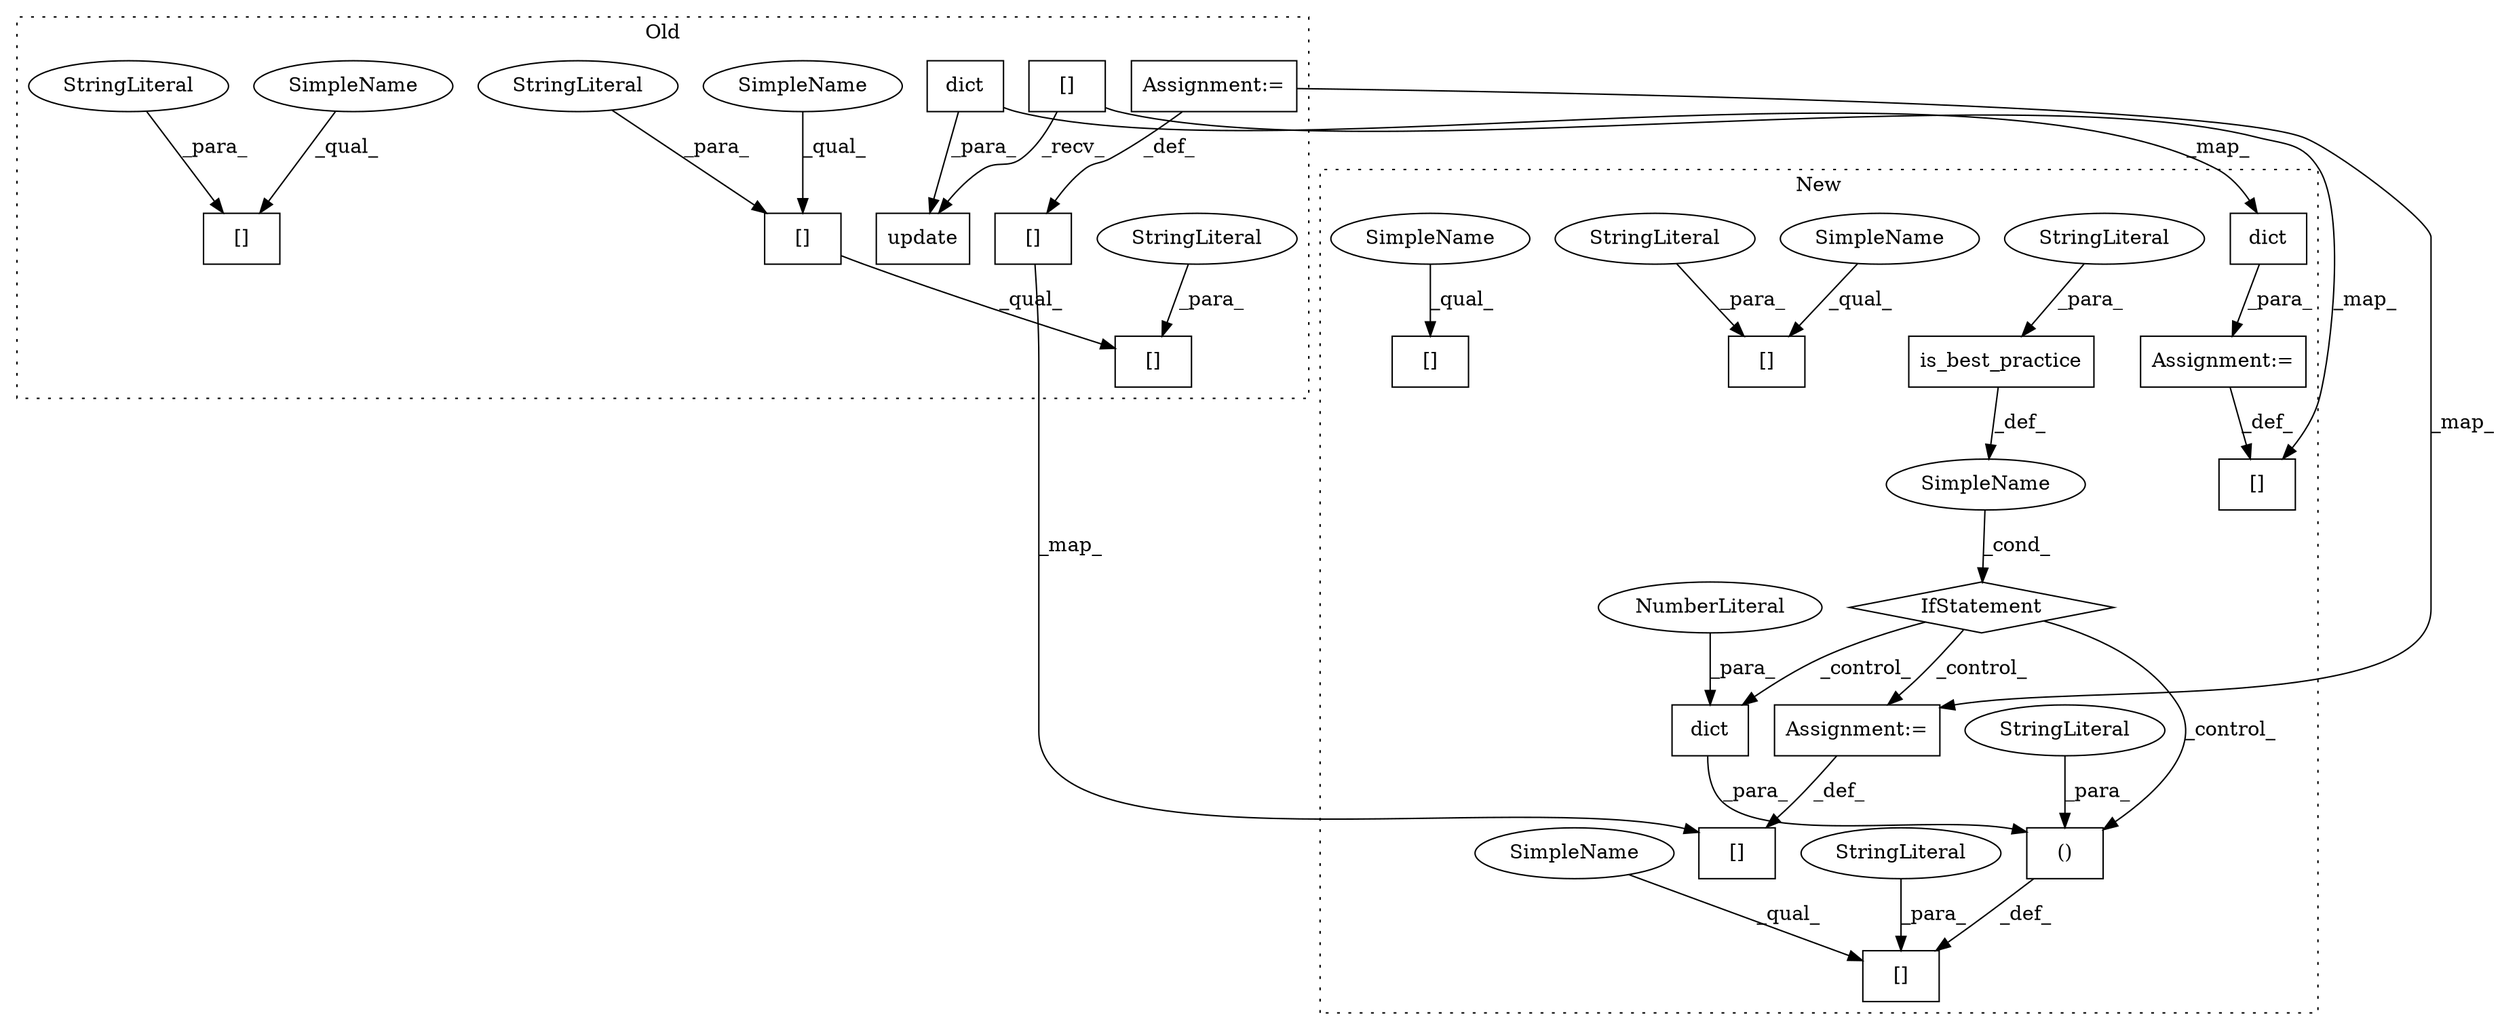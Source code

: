 digraph G {
subgraph cluster0 {
1 [label="[]" a="2" s="530,558" l="15,1" shape="box"];
4 [label="StringLiteral" a="45" s="545" l="13" shape="ellipse"];
7 [label="[]" a="2" s="530,543" l="7,1" shape="box"];
9 [label="[]" a="2" s="315,328" l="7,1" shape="box"];
13 [label="StringLiteral" a="45" s="537" l="6" shape="ellipse"];
15 [label="StringLiteral" a="45" s="322" l="6" shape="ellipse"];
18 [label="[]" a="2" s="749,767" l="7,1" shape="box"];
21 [label="Assignment:=" a="7" s="768" l="1" shape="box"];
23 [label="[]" a="2" s="613,626" l="7,1" shape="box"];
26 [label="update" a="32" s="628,646" l="7,1" shape="box"];
28 [label="dict" a="32" s="635,645" l="5,1" shape="box"];
30 [label="SimpleName" a="42" s="530" l="6" shape="ellipse"];
31 [label="SimpleName" a="42" s="315" l="6" shape="ellipse"];
label = "Old";
style="dotted";
}
subgraph cluster1 {
2 [label="is_best_practice" a="32" s="662,690" l="17,1" shape="box"];
3 [label="IfStatement" a="25" s="658,691" l="4,2" shape="diamond"];
5 [label="StringLiteral" a="45" s="679" l="11" shape="ellipse"];
6 [label="()" a="106" s="851" l="33" shape="box"];
8 [label="[]" a="2" s="824,842" l="7,1" shape="box"];
10 [label="[]" a="2" s="453,474" l="7,1" shape="box"];
11 [label="SimpleName" a="42" s="" l="" shape="ellipse"];
12 [label="[]" a="2" s="315,335" l="7,1" shape="box"];
14 [label="StringLiteral" a="45" s="851" l="10" shape="ellipse"];
16 [label="StringLiteral" a="45" s="831" l="11" shape="ellipse"];
17 [label="StringLiteral" a="45" s="460" l="14" shape="ellipse"];
19 [label="[]" a="2" s="701,719" l="7,1" shape="box"];
20 [label="Assignment:=" a="7" s="720" l="1" shape="box"];
22 [label="[]" a="2" s="601,614" l="7,1" shape="box"];
24 [label="dict" a="32" s="874,883" l="5,1" shape="box"];
25 [label="NumberLiteral" a="34" s="879" l="4" shape="ellipse"];
27 [label="dict" a="32" s="616,626" l="5,1" shape="box"];
29 [label="Assignment:=" a="7" s="615" l="1" shape="box"];
32 [label="SimpleName" a="42" s="453" l="6" shape="ellipse"];
33 [label="SimpleName" a="42" s="824" l="6" shape="ellipse"];
34 [label="SimpleName" a="42" s="315" l="6" shape="ellipse"];
label = "New";
style="dotted";
}
2 -> 11 [label="_def_"];
3 -> 6 [label="_control_"];
3 -> 24 [label="_control_"];
3 -> 20 [label="_control_"];
4 -> 1 [label="_para_"];
5 -> 2 [label="_para_"];
6 -> 8 [label="_def_"];
7 -> 1 [label="_qual_"];
11 -> 3 [label="_cond_"];
13 -> 7 [label="_para_"];
14 -> 6 [label="_para_"];
15 -> 9 [label="_para_"];
16 -> 8 [label="_para_"];
17 -> 10 [label="_para_"];
18 -> 19 [label="_map_"];
20 -> 19 [label="_def_"];
21 -> 20 [label="_map_"];
21 -> 18 [label="_def_"];
23 -> 26 [label="_recv_"];
23 -> 22 [label="_map_"];
24 -> 6 [label="_para_"];
25 -> 24 [label="_para_"];
27 -> 29 [label="_para_"];
28 -> 27 [label="_map_"];
28 -> 26 [label="_para_"];
29 -> 22 [label="_def_"];
30 -> 7 [label="_qual_"];
31 -> 9 [label="_qual_"];
32 -> 10 [label="_qual_"];
33 -> 8 [label="_qual_"];
34 -> 12 [label="_qual_"];
}